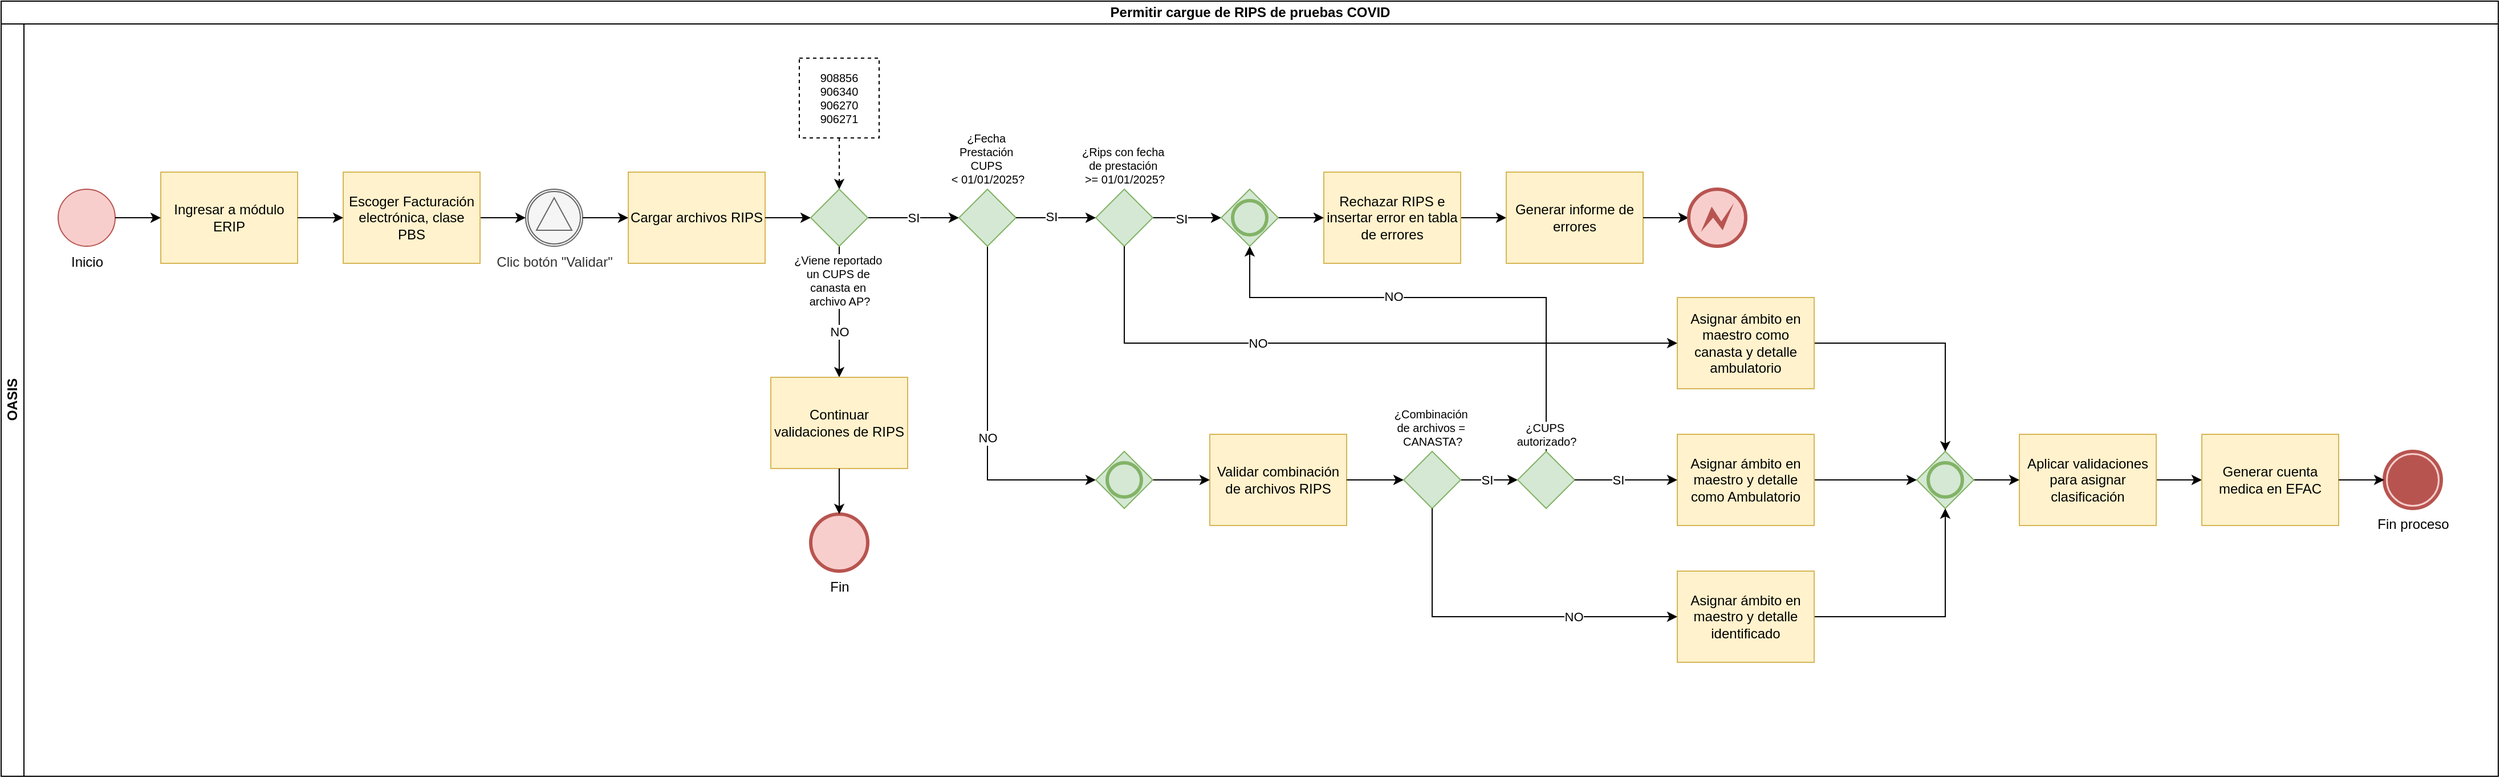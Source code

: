 <mxfile version="26.0.16">
  <diagram name="Página-1" id="Hdc81AM2Uc06f9mj2QX-">
    <mxGraphModel dx="1434" dy="746" grid="1" gridSize="10" guides="1" tooltips="1" connect="1" arrows="1" fold="1" page="1" pageScale="1" pageWidth="2910" pageHeight="1030" math="0" shadow="0">
      <root>
        <mxCell id="0" />
        <mxCell id="1" parent="0" />
        <mxCell id="HDhrtGJA4EhIXhscm4DT-1" value="&lt;font style=&quot;vertical-align: inherit;&quot;&gt;&lt;font style=&quot;vertical-align: inherit;&quot;&gt;Permitir cargue de RIPS de pruebas COVID&lt;/font&gt;&lt;/font&gt;" style="swimlane;childLayout=stackLayout;resizeParent=1;resizeParentMax=0;horizontal=1;startSize=20;horizontalStack=0;html=1;" parent="1" vertex="1">
          <mxGeometry x="70" y="90" width="2190" height="680" as="geometry" />
        </mxCell>
        <mxCell id="HDhrtGJA4EhIXhscm4DT-2" value="&lt;font style=&quot;vertical-align: inherit;&quot;&gt;&lt;font style=&quot;vertical-align: inherit;&quot;&gt;OASIS&lt;/font&gt;&lt;/font&gt;" style="swimlane;startSize=20;horizontal=0;html=1;" parent="HDhrtGJA4EhIXhscm4DT-1" vertex="1">
          <mxGeometry y="20" width="2190" height="660" as="geometry" />
        </mxCell>
        <mxCell id="HDhrtGJA4EhIXhscm4DT-44" style="edgeStyle=orthogonalEdgeStyle;rounded=0;orthogonalLoop=1;jettySize=auto;html=1;" parent="HDhrtGJA4EhIXhscm4DT-2" source="HDhrtGJA4EhIXhscm4DT-25" target="HDhrtGJA4EhIXhscm4DT-41" edge="1">
          <mxGeometry relative="1" as="geometry">
            <mxPoint x="910" y="330" as="targetPoint" />
            <Array as="points">
              <mxPoint x="735" y="330" />
            </Array>
          </mxGeometry>
        </mxCell>
        <mxCell id="HDhrtGJA4EhIXhscm4DT-45" value="NO" style="edgeLabel;html=1;align=center;verticalAlign=middle;resizable=0;points=[];" parent="HDhrtGJA4EhIXhscm4DT-44" vertex="1" connectable="0">
          <mxGeometry x="0.4" relative="1" as="geometry">
            <mxPoint y="-6" as="offset" />
          </mxGeometry>
        </mxCell>
        <mxCell id="HDhrtGJA4EhIXhscm4DT-37" style="edgeStyle=orthogonalEdgeStyle;rounded=0;orthogonalLoop=1;jettySize=auto;html=1;dashed=1;" parent="HDhrtGJA4EhIXhscm4DT-2" source="HDhrtGJA4EhIXhscm4DT-36" target="HDhrtGJA4EhIXhscm4DT-25" edge="1">
          <mxGeometry relative="1" as="geometry" />
        </mxCell>
        <mxCell id="HDhrtGJA4EhIXhscm4DT-5" value="Inicio" style="points=[[0.145,0.145,0],[0.5,0,0],[0.855,0.145,0],[1,0.5,0],[0.855,0.855,0],[0.5,1,0],[0.145,0.855,0],[0,0.5,0]];shape=mxgraph.bpmn.event;html=1;verticalLabelPosition=bottom;labelBackgroundColor=#ffffff;verticalAlign=top;align=center;perimeter=ellipsePerimeter;outlineConnect=0;aspect=fixed;outline=standard;symbol=general;fillColor=#f8cecc;strokeColor=#b85450;" parent="HDhrtGJA4EhIXhscm4DT-2" vertex="1">
          <mxGeometry x="50" y="145" width="50" height="50" as="geometry" />
        </mxCell>
        <mxCell id="HDhrtGJA4EhIXhscm4DT-7" value="Ingresar a módulo ERIP" style="points=[[0.25,0,0],[0.5,0,0],[0.75,0,0],[1,0.25,0],[1,0.5,0],[1,0.75,0],[0.75,1,0],[0.5,1,0],[0.25,1,0],[0,0.75,0],[0,0.5,0],[0,0.25,0]];shape=mxgraph.bpmn.task2;whiteSpace=wrap;rectStyle=rounded;size=10;html=1;container=1;expand=0;collapsible=0;taskMarker=user;fillColor=#fff2cc;strokeColor=#d6b656;" parent="HDhrtGJA4EhIXhscm4DT-2" vertex="1">
          <mxGeometry x="140" y="130" width="120" height="80" as="geometry" />
        </mxCell>
        <mxCell id="HDhrtGJA4EhIXhscm4DT-6" style="edgeStyle=orthogonalEdgeStyle;rounded=0;orthogonalLoop=1;jettySize=auto;html=1;" parent="HDhrtGJA4EhIXhscm4DT-2" source="HDhrtGJA4EhIXhscm4DT-5" target="HDhrtGJA4EhIXhscm4DT-7" edge="1">
          <mxGeometry relative="1" as="geometry">
            <mxPoint x="140" y="170" as="targetPoint" />
          </mxGeometry>
        </mxCell>
        <mxCell id="HDhrtGJA4EhIXhscm4DT-11" style="edgeStyle=orthogonalEdgeStyle;rounded=0;orthogonalLoop=1;jettySize=auto;html=1;" parent="HDhrtGJA4EhIXhscm4DT-2" source="HDhrtGJA4EhIXhscm4DT-9" target="HDhrtGJA4EhIXhscm4DT-10" edge="1">
          <mxGeometry relative="1" as="geometry" />
        </mxCell>
        <mxCell id="HDhrtGJA4EhIXhscm4DT-9" value="Escoger Facturación electrónica, clase PBS" style="points=[[0.25,0,0],[0.5,0,0],[0.75,0,0],[1,0.25,0],[1,0.5,0],[1,0.75,0],[0.75,1,0],[0.5,1,0],[0.25,1,0],[0,0.75,0],[0,0.5,0],[0,0.25,0]];shape=mxgraph.bpmn.task2;whiteSpace=wrap;rectStyle=rounded;size=10;html=1;container=1;expand=0;collapsible=0;taskMarker=user;fillColor=#fff2cc;strokeColor=#d6b656;" parent="HDhrtGJA4EhIXhscm4DT-2" vertex="1">
          <mxGeometry x="300" y="130" width="120" height="80" as="geometry" />
        </mxCell>
        <mxCell id="HDhrtGJA4EhIXhscm4DT-8" style="edgeStyle=orthogonalEdgeStyle;rounded=0;orthogonalLoop=1;jettySize=auto;html=1;" parent="HDhrtGJA4EhIXhscm4DT-2" source="HDhrtGJA4EhIXhscm4DT-7" target="HDhrtGJA4EhIXhscm4DT-9" edge="1">
          <mxGeometry relative="1" as="geometry">
            <mxPoint x="300" y="170" as="targetPoint" />
          </mxGeometry>
        </mxCell>
        <mxCell id="HDhrtGJA4EhIXhscm4DT-10" value="Clic botón &quot;Validar&quot;" style="points=[[0.145,0.145,0],[0.5,0,0],[0.855,0.145,0],[1,0.5,0],[0.855,0.855,0],[0.5,1,0],[0.145,0.855,0],[0,0.5,0]];shape=mxgraph.bpmn.event;html=1;verticalLabelPosition=bottom;labelBackgroundColor=#ffffff;verticalAlign=top;align=center;perimeter=ellipsePerimeter;outlineConnect=0;aspect=fixed;outline=catching;symbol=signal;fillColor=#f5f5f5;fontColor=#333333;strokeColor=#666666;" parent="HDhrtGJA4EhIXhscm4DT-2" vertex="1">
          <mxGeometry x="460" y="145" width="50" height="50" as="geometry" />
        </mxCell>
        <mxCell id="HDhrtGJA4EhIXhscm4DT-13" value="Cargar archivos RIPS" style="points=[[0.25,0,0],[0.5,0,0],[0.75,0,0],[1,0.25,0],[1,0.5,0],[1,0.75,0],[0.75,1,0],[0.5,1,0],[0.25,1,0],[0,0.75,0],[0,0.5,0],[0,0.25,0]];shape=mxgraph.bpmn.task2;whiteSpace=wrap;rectStyle=rounded;size=10;html=1;container=1;expand=0;collapsible=0;taskMarker=user;fillColor=#fff2cc;strokeColor=#d6b656;" parent="HDhrtGJA4EhIXhscm4DT-2" vertex="1">
          <mxGeometry x="550" y="130" width="120" height="80" as="geometry" />
        </mxCell>
        <mxCell id="HDhrtGJA4EhIXhscm4DT-12" style="edgeStyle=orthogonalEdgeStyle;rounded=0;orthogonalLoop=1;jettySize=auto;html=1;" parent="HDhrtGJA4EhIXhscm4DT-2" source="HDhrtGJA4EhIXhscm4DT-10" target="HDhrtGJA4EhIXhscm4DT-13" edge="1">
          <mxGeometry relative="1" as="geometry">
            <mxPoint x="580" y="170" as="targetPoint" />
          </mxGeometry>
        </mxCell>
        <mxCell id="HDhrtGJA4EhIXhscm4DT-14" style="edgeStyle=orthogonalEdgeStyle;rounded=0;orthogonalLoop=1;jettySize=auto;html=1;" parent="HDhrtGJA4EhIXhscm4DT-2" source="HDhrtGJA4EhIXhscm4DT-13" target="HDhrtGJA4EhIXhscm4DT-25" edge="1">
          <mxGeometry relative="1" as="geometry">
            <mxPoint x="710" y="170" as="targetPoint" />
          </mxGeometry>
        </mxCell>
        <mxCell id="HDhrtGJA4EhIXhscm4DT-71" style="edgeStyle=orthogonalEdgeStyle;rounded=0;orthogonalLoop=1;jettySize=auto;html=1;" parent="HDhrtGJA4EhIXhscm4DT-2" source="HDhrtGJA4EhIXhscm4DT-17" target="HDhrtGJA4EhIXhscm4DT-20" edge="1">
          <mxGeometry relative="1" as="geometry" />
        </mxCell>
        <mxCell id="HDhrtGJA4EhIXhscm4DT-17" value="Rechazar RIPS e insertar error en tabla de errores" style="points=[[0.25,0,0],[0.5,0,0],[0.75,0,0],[1,0.25,0],[1,0.5,0],[1,0.75,0],[0.75,1,0],[0.5,1,0],[0.25,1,0],[0,0.75,0],[0,0.5,0],[0,0.25,0]];shape=mxgraph.bpmn.task2;whiteSpace=wrap;rectStyle=rounded;size=10;html=1;container=1;expand=0;collapsible=0;taskMarker=script;fillColor=#fff2cc;strokeColor=#d6b656;" parent="HDhrtGJA4EhIXhscm4DT-2" vertex="1">
          <mxGeometry x="1160" y="130" width="120" height="80" as="geometry" />
        </mxCell>
        <mxCell id="HDhrtGJA4EhIXhscm4DT-20" value="Generar informe de errores" style="points=[[0.25,0,0],[0.5,0,0],[0.75,0,0],[1,0.25,0],[1,0.5,0],[1,0.75,0],[0.75,1,0],[0.5,1,0],[0.25,1,0],[0,0.75,0],[0,0.5,0],[0,0.25,0]];shape=mxgraph.bpmn.task2;whiteSpace=wrap;rectStyle=rounded;size=10;html=1;container=1;expand=0;collapsible=0;taskMarker=script;fillColor=#fff2cc;strokeColor=#d6b656;" parent="HDhrtGJA4EhIXhscm4DT-2" vertex="1">
          <mxGeometry x="1320" y="130" width="120" height="80" as="geometry" />
        </mxCell>
        <mxCell id="HDhrtGJA4EhIXhscm4DT-26" style="edgeStyle=orthogonalEdgeStyle;rounded=0;orthogonalLoop=1;jettySize=auto;html=1;" parent="HDhrtGJA4EhIXhscm4DT-2" source="HDhrtGJA4EhIXhscm4DT-25" target="HDhrtGJA4EhIXhscm4DT-27" edge="1">
          <mxGeometry relative="1" as="geometry" />
        </mxCell>
        <mxCell id="HDhrtGJA4EhIXhscm4DT-28" value="SI" style="edgeLabel;html=1;align=center;verticalAlign=middle;resizable=0;points=[];" parent="HDhrtGJA4EhIXhscm4DT-26" vertex="1" connectable="0">
          <mxGeometry relative="1" as="geometry">
            <mxPoint as="offset" />
          </mxGeometry>
        </mxCell>
        <mxCell id="HDhrtGJA4EhIXhscm4DT-25" value="¿Viene reportado&amp;nbsp;&lt;div&gt;un CUPS de&amp;nbsp;&lt;/div&gt;&lt;div&gt;canasta en&amp;nbsp;&lt;/div&gt;&lt;div&gt;archivo AP?&lt;/div&gt;" style="points=[[0.25,0.25,0],[0.5,0,0],[0.75,0.25,0],[1,0.5,0],[0.75,0.75,0],[0.5,1,0],[0.25,0.75,0],[0,0.5,0]];shape=mxgraph.bpmn.gateway2;html=1;verticalLabelPosition=bottom;labelBackgroundColor=#ffffff;verticalAlign=top;align=center;perimeter=rhombusPerimeter;outlineConnect=0;outline=none;symbol=none;fillColor=#d5e8d4;strokeColor=#82b366;fontSize=10;labelPosition=center;" parent="HDhrtGJA4EhIXhscm4DT-2" vertex="1">
          <mxGeometry x="710" y="145" width="50" height="50" as="geometry" />
        </mxCell>
        <mxCell id="HDhrtGJA4EhIXhscm4DT-52" style="edgeStyle=orthogonalEdgeStyle;rounded=0;orthogonalLoop=1;jettySize=auto;html=1;entryX=0;entryY=0.5;entryDx=0;entryDy=0;entryPerimeter=0;" parent="HDhrtGJA4EhIXhscm4DT-2" source="HDhrtGJA4EhIXhscm4DT-27" target="3i6kgNWMvXPRFTRG9guR-5" edge="1">
          <mxGeometry relative="1" as="geometry">
            <mxPoint x="865" y="325" as="targetPoint" />
            <Array as="points">
              <mxPoint x="865" y="400" />
            </Array>
          </mxGeometry>
        </mxCell>
        <mxCell id="HDhrtGJA4EhIXhscm4DT-55" value="NO" style="edgeLabel;html=1;align=center;verticalAlign=middle;resizable=0;points=[];" parent="HDhrtGJA4EhIXhscm4DT-52" vertex="1" connectable="0">
          <mxGeometry x="0.092" relative="1" as="geometry">
            <mxPoint y="4" as="offset" />
          </mxGeometry>
        </mxCell>
        <mxCell id="HDhrtGJA4EhIXhscm4DT-27" value="¿Fecha&amp;nbsp;&lt;div&gt;Prestación&amp;nbsp;&lt;div&gt;CUPS&amp;nbsp;&lt;/div&gt;&lt;div&gt;&amp;lt; 01/01/2025?&lt;/div&gt;&lt;/div&gt;" style="points=[[0.25,0.25,0],[0.5,0,0],[0.75,0.25,0],[1,0.5,0],[0.75,0.75,0],[0.5,1,0],[0.25,0.75,0],[0,0.5,0]];shape=mxgraph.bpmn.gateway2;html=1;verticalLabelPosition=top;labelBackgroundColor=#ffffff;verticalAlign=bottom;align=center;perimeter=rhombusPerimeter;outlineConnect=0;outline=none;symbol=none;fillColor=#d5e8d4;strokeColor=#82b366;fontSize=10;labelPosition=center;" parent="HDhrtGJA4EhIXhscm4DT-2" vertex="1">
          <mxGeometry x="840" y="145" width="50" height="50" as="geometry" />
        </mxCell>
        <mxCell id="HDhrtGJA4EhIXhscm4DT-38" style="edgeStyle=orthogonalEdgeStyle;rounded=0;orthogonalLoop=1;jettySize=auto;html=1;entryX=0;entryY=0.5;entryDx=0;entryDy=0;entryPerimeter=0;" parent="HDhrtGJA4EhIXhscm4DT-2" source="HDhrtGJA4EhIXhscm4DT-30" target="HDhrtGJA4EhIXhscm4DT-69" edge="1">
          <mxGeometry relative="1" as="geometry">
            <mxPoint x="1020" y="170" as="targetPoint" />
          </mxGeometry>
        </mxCell>
        <mxCell id="HDhrtGJA4EhIXhscm4DT-39" value="SI" style="edgeLabel;html=1;align=center;verticalAlign=middle;resizable=0;points=[];" parent="HDhrtGJA4EhIXhscm4DT-38" vertex="1" connectable="0">
          <mxGeometry x="-0.16" y="-1" relative="1" as="geometry">
            <mxPoint as="offset" />
          </mxGeometry>
        </mxCell>
        <mxCell id="HDhrtGJA4EhIXhscm4DT-30" value="¿Rips con fecha&amp;nbsp;&lt;div&gt;de prestación&amp;nbsp;&lt;/div&gt;&lt;div&gt;&amp;gt;= 01/01/2025?&lt;/div&gt;" style="points=[[0.25,0.25,0],[0.5,0,0],[0.75,0.25,0],[1,0.5,0],[0.75,0.75,0],[0.5,1,0],[0.25,0.75,0],[0,0.5,0]];shape=mxgraph.bpmn.gateway2;html=1;verticalLabelPosition=top;labelBackgroundColor=#ffffff;verticalAlign=bottom;align=center;perimeter=rhombusPerimeter;outlineConnect=0;outline=none;symbol=none;fillColor=#d5e8d4;strokeColor=#82b366;fontSize=10;labelPosition=center;" parent="HDhrtGJA4EhIXhscm4DT-2" vertex="1">
          <mxGeometry x="960" y="145" width="50" height="50" as="geometry" />
        </mxCell>
        <mxCell id="HDhrtGJA4EhIXhscm4DT-29" style="edgeStyle=orthogonalEdgeStyle;rounded=0;orthogonalLoop=1;jettySize=auto;html=1;" parent="HDhrtGJA4EhIXhscm4DT-2" source="HDhrtGJA4EhIXhscm4DT-27" target="HDhrtGJA4EhIXhscm4DT-30" edge="1">
          <mxGeometry relative="1" as="geometry">
            <mxPoint x="920" y="170" as="targetPoint" />
          </mxGeometry>
        </mxCell>
        <mxCell id="HDhrtGJA4EhIXhscm4DT-35" value="SI" style="edgeLabel;html=1;align=center;verticalAlign=middle;resizable=0;points=[];" parent="HDhrtGJA4EhIXhscm4DT-29" vertex="1" connectable="0">
          <mxGeometry x="-0.12" y="1" relative="1" as="geometry">
            <mxPoint as="offset" />
          </mxGeometry>
        </mxCell>
        <mxCell id="HDhrtGJA4EhIXhscm4DT-36" value="908856&lt;div&gt;906340&lt;/div&gt;&lt;div&gt;906270&lt;/div&gt;&lt;div&gt;906271&lt;/div&gt;" style="text;html=1;align=center;verticalAlign=middle;whiteSpace=wrap;rounded=0;strokeColor=default;dashed=1;fontSize=10;" parent="HDhrtGJA4EhIXhscm4DT-2" vertex="1">
          <mxGeometry x="700" y="30" width="70" height="70" as="geometry" />
        </mxCell>
        <mxCell id="HDhrtGJA4EhIXhscm4DT-41" value="Continuar validaciones de RIPS" style="points=[[0.25,0,0],[0.5,0,0],[0.75,0,0],[1,0.25,0],[1,0.5,0],[1,0.75,0],[0.75,1,0],[0.5,1,0],[0.25,1,0],[0,0.75,0],[0,0.5,0],[0,0.25,0]];shape=mxgraph.bpmn.task2;whiteSpace=wrap;rectStyle=rounded;size=10;html=1;container=1;expand=0;collapsible=0;taskMarker=script;fillColor=#fff2cc;strokeColor=#d6b656;" parent="HDhrtGJA4EhIXhscm4DT-2" vertex="1">
          <mxGeometry x="675" y="310" width="120" height="80" as="geometry" />
        </mxCell>
        <mxCell id="HDhrtGJA4EhIXhscm4DT-50" value="Validar combinación de archivos RIPS" style="points=[[0.25,0,0],[0.5,0,0],[0.75,0,0],[1,0.25,0],[1,0.5,0],[1,0.75,0],[0.75,1,0],[0.5,1,0],[0.25,1,0],[0,0.75,0],[0,0.5,0],[0,0.25,0]];shape=mxgraph.bpmn.task2;whiteSpace=wrap;rectStyle=rounded;size=10;html=1;container=1;expand=0;collapsible=0;taskMarker=script;fillColor=#fff2cc;strokeColor=#d6b656;" parent="HDhrtGJA4EhIXhscm4DT-2" vertex="1">
          <mxGeometry x="1060" y="360" width="120" height="80" as="geometry" />
        </mxCell>
        <mxCell id="HDhrtGJA4EhIXhscm4DT-61" style="edgeStyle=orthogonalEdgeStyle;rounded=0;orthogonalLoop=1;jettySize=auto;html=1;" parent="HDhrtGJA4EhIXhscm4DT-2" source="HDhrtGJA4EhIXhscm4DT-57" target="HDhrtGJA4EhIXhscm4DT-60" edge="1">
          <mxGeometry relative="1" as="geometry" />
        </mxCell>
        <mxCell id="HDhrtGJA4EhIXhscm4DT-57" value="Aplicar validaciones para asignar clasificación" style="points=[[0.25,0,0],[0.5,0,0],[0.75,0,0],[1,0.25,0],[1,0.5,0],[1,0.75,0],[0.75,1,0],[0.5,1,0],[0.25,1,0],[0,0.75,0],[0,0.5,0],[0,0.25,0]];shape=mxgraph.bpmn.task2;whiteSpace=wrap;rectStyle=rounded;size=10;html=1;container=1;expand=0;collapsible=0;taskMarker=script;fillColor=#fff2cc;strokeColor=#d6b656;" parent="HDhrtGJA4EhIXhscm4DT-2" vertex="1">
          <mxGeometry x="1770" y="360" width="120" height="80" as="geometry" />
        </mxCell>
        <mxCell id="HDhrtGJA4EhIXhscm4DT-56" style="edgeStyle=orthogonalEdgeStyle;rounded=0;orthogonalLoop=1;jettySize=auto;html=1;" parent="HDhrtGJA4EhIXhscm4DT-2" source="HDhrtGJA4EhIXhscm4DT-50" target="HDhrtGJA4EhIXhscm4DT-62" edge="1">
          <mxGeometry relative="1" as="geometry">
            <mxPoint x="1100" y="350" as="targetPoint" />
          </mxGeometry>
        </mxCell>
        <mxCell id="HDhrtGJA4EhIXhscm4DT-60" value="Generar cuenta medica en EFAC" style="points=[[0.25,0,0],[0.5,0,0],[0.75,0,0],[1,0.25,0],[1,0.5,0],[1,0.75,0],[0.75,1,0],[0.5,1,0],[0.25,1,0],[0,0.75,0],[0,0.5,0],[0,0.25,0]];shape=mxgraph.bpmn.task2;whiteSpace=wrap;rectStyle=rounded;size=10;html=1;container=1;expand=0;collapsible=0;taskMarker=script;fillColor=#fff2cc;strokeColor=#d6b656;" parent="HDhrtGJA4EhIXhscm4DT-2" vertex="1">
          <mxGeometry x="1930" y="360" width="120" height="80" as="geometry" />
        </mxCell>
        <mxCell id="HDhrtGJA4EhIXhscm4DT-63" style="edgeStyle=orthogonalEdgeStyle;rounded=0;orthogonalLoop=1;jettySize=auto;html=1;" parent="HDhrtGJA4EhIXhscm4DT-2" source="HDhrtGJA4EhIXhscm4DT-62" target="HDhrtGJA4EhIXhscm4DT-65" edge="1">
          <mxGeometry relative="1" as="geometry">
            <mxPoint x="1115" y="450" as="targetPoint" />
          </mxGeometry>
        </mxCell>
        <mxCell id="HDhrtGJA4EhIXhscm4DT-64" value="SI" style="edgeLabel;html=1;align=center;verticalAlign=middle;resizable=0;points=[];" parent="HDhrtGJA4EhIXhscm4DT-63" vertex="1" connectable="0">
          <mxGeometry x="-0.073" relative="1" as="geometry">
            <mxPoint as="offset" />
          </mxGeometry>
        </mxCell>
        <mxCell id="HDhrtGJA4EhIXhscm4DT-62" value="¿Combinación&amp;nbsp;&lt;div&gt;de&amp;nbsp;&lt;span style=&quot;background-color: light-dark(rgb(255, 255, 255), rgb(18, 18, 18)); color: light-dark(rgb(0, 0, 0), rgb(255, 255, 255));&quot;&gt;archivos =&amp;nbsp;&lt;/span&gt;&lt;div&gt;CANASTA?&lt;/div&gt;&lt;/div&gt;" style="points=[[0.25,0.25,0],[0.5,0,0],[0.75,0.25,0],[1,0.5,0],[0.75,0.75,0],[0.5,1,0],[0.25,0.75,0],[0,0.5,0]];shape=mxgraph.bpmn.gateway2;html=1;verticalLabelPosition=top;labelBackgroundColor=#ffffff;verticalAlign=bottom;align=center;perimeter=rhombusPerimeter;outlineConnect=0;outline=none;symbol=none;fillColor=#d5e8d4;strokeColor=#82b366;fontSize=10;labelPosition=center;" parent="HDhrtGJA4EhIXhscm4DT-2" vertex="1">
          <mxGeometry x="1230" y="375" width="50" height="50" as="geometry" />
        </mxCell>
        <mxCell id="HDhrtGJA4EhIXhscm4DT-68" style="edgeStyle=orthogonalEdgeStyle;rounded=0;orthogonalLoop=1;jettySize=auto;html=1;" parent="HDhrtGJA4EhIXhscm4DT-2" source="HDhrtGJA4EhIXhscm4DT-65" target="HDhrtGJA4EhIXhscm4DT-69" edge="1">
          <mxGeometry relative="1" as="geometry">
            <mxPoint x="1225" y="430" as="targetPoint" />
            <Array as="points">
              <mxPoint x="1355" y="240" />
              <mxPoint x="1095" y="240" />
            </Array>
          </mxGeometry>
        </mxCell>
        <mxCell id="zmFZ9z0Is56uA_JvmbYl-2" value="NO" style="edgeLabel;html=1;align=center;verticalAlign=middle;resizable=0;points=[];" parent="HDhrtGJA4EhIXhscm4DT-68" vertex="1" connectable="0">
          <mxGeometry x="0.223" y="-1" relative="1" as="geometry">
            <mxPoint as="offset" />
          </mxGeometry>
        </mxCell>
        <mxCell id="HDhrtGJA4EhIXhscm4DT-65" value="¿CUPS&amp;nbsp;&lt;div&gt;autorizado?&lt;/div&gt;" style="points=[[0.25,0.25,0],[0.5,0,0],[0.75,0.25,0],[1,0.5,0],[0.75,0.75,0],[0.5,1,0],[0.25,0.75,0],[0,0.5,0]];shape=mxgraph.bpmn.gateway2;html=1;verticalLabelPosition=top;labelBackgroundColor=#ffffff;verticalAlign=bottom;align=center;perimeter=rhombusPerimeter;outlineConnect=0;outline=none;symbol=none;fillColor=#d5e8d4;strokeColor=#82b366;fontSize=10;labelPosition=center;" parent="HDhrtGJA4EhIXhscm4DT-2" vertex="1">
          <mxGeometry x="1330" y="375" width="50" height="50" as="geometry" />
        </mxCell>
        <mxCell id="HDhrtGJA4EhIXhscm4DT-70" style="edgeStyle=orthogonalEdgeStyle;rounded=0;orthogonalLoop=1;jettySize=auto;html=1;" parent="HDhrtGJA4EhIXhscm4DT-2" source="HDhrtGJA4EhIXhscm4DT-69" target="HDhrtGJA4EhIXhscm4DT-17" edge="1">
          <mxGeometry relative="1" as="geometry" />
        </mxCell>
        <mxCell id="HDhrtGJA4EhIXhscm4DT-69" value="" style="points=[[0.25,0.25,0],[0.5,0,0],[0.75,0.25,0],[1,0.5,0],[0.75,0.75,0],[0.5,1,0],[0.25,0.75,0],[0,0.5,0]];shape=mxgraph.bpmn.gateway2;html=1;verticalLabelPosition=bottom;labelBackgroundColor=#ffffff;verticalAlign=top;align=center;perimeter=rhombusPerimeter;outlineConnect=0;outline=end;symbol=general;fillColor=#d5e8d4;strokeColor=#82b366;" parent="HDhrtGJA4EhIXhscm4DT-2" vertex="1">
          <mxGeometry x="1070" y="145" width="50" height="50" as="geometry" />
        </mxCell>
        <mxCell id="HDhrtGJA4EhIXhscm4DT-72" style="edgeStyle=orthogonalEdgeStyle;rounded=0;orthogonalLoop=1;jettySize=auto;html=1;entryX=0;entryY=0.5;entryDx=0;entryDy=0;entryPerimeter=0;" parent="HDhrtGJA4EhIXhscm4DT-2" source="HDhrtGJA4EhIXhscm4DT-20" target="HDhrtGJA4EhIXhscm4DT-74" edge="1">
          <mxGeometry relative="1" as="geometry">
            <mxPoint x="1480" y="170" as="targetPoint" />
          </mxGeometry>
        </mxCell>
        <mxCell id="HDhrtGJA4EhIXhscm4DT-74" value="" style="points=[[0.145,0.145,0],[0.5,0,0],[0.855,0.145,0],[1,0.5,0],[0.855,0.855,0],[0.5,1,0],[0.145,0.855,0],[0,0.5,0]];shape=mxgraph.bpmn.event;html=1;verticalLabelPosition=bottom;labelBackgroundColor=#ffffff;verticalAlign=top;align=center;perimeter=ellipsePerimeter;outlineConnect=0;aspect=fixed;outline=end;symbol=error;fillColor=#f8cecc;strokeColor=#b85450;" parent="HDhrtGJA4EhIXhscm4DT-2" vertex="1">
          <mxGeometry x="1480" y="145" width="50" height="50" as="geometry" />
        </mxCell>
        <mxCell id="zmFZ9z0Is56uA_JvmbYl-6" style="edgeStyle=orthogonalEdgeStyle;rounded=0;orthogonalLoop=1;jettySize=auto;html=1;" parent="HDhrtGJA4EhIXhscm4DT-2" source="zmFZ9z0Is56uA_JvmbYl-5" target="HDhrtGJA4EhIXhscm4DT-57" edge="1">
          <mxGeometry relative="1" as="geometry">
            <mxPoint x="1970" y="350" as="sourcePoint" />
          </mxGeometry>
        </mxCell>
        <mxCell id="zmFZ9z0Is56uA_JvmbYl-5" value="" style="points=[[0.25,0.25,0],[0.5,0,0],[0.75,0.25,0],[1,0.5,0],[0.75,0.75,0],[0.5,1,0],[0.25,0.75,0],[0,0.5,0]];shape=mxgraph.bpmn.gateway2;html=1;verticalLabelPosition=bottom;labelBackgroundColor=#ffffff;verticalAlign=top;align=center;perimeter=rhombusPerimeter;outlineConnect=0;outline=end;symbol=general;fillColor=#d5e8d4;strokeColor=#82b366;" parent="HDhrtGJA4EhIXhscm4DT-2" vertex="1">
          <mxGeometry x="1680" y="375" width="50" height="50" as="geometry" />
        </mxCell>
        <mxCell id="zmFZ9z0Is56uA_JvmbYl-7" style="edgeStyle=orthogonalEdgeStyle;rounded=0;orthogonalLoop=1;jettySize=auto;html=1;" parent="HDhrtGJA4EhIXhscm4DT-2" source="zmFZ9z0Is56uA_JvmbYl-3" target="zmFZ9z0Is56uA_JvmbYl-5" edge="1">
          <mxGeometry relative="1" as="geometry" />
        </mxCell>
        <mxCell id="zmFZ9z0Is56uA_JvmbYl-3" value="&lt;font style=&quot;vertical-align: inherit;&quot;&gt;&lt;font style=&quot;vertical-align: inherit;&quot;&gt;Asignar ámbito en maestro y detalle identificado&lt;/font&gt;&lt;/font&gt;" style="points=[[0.25,0,0],[0.5,0,0],[0.75,0,0],[1,0.25,0],[1,0.5,0],[1,0.75,0],[0.75,1,0],[0.5,1,0],[0.25,1,0],[0,0.75,0],[0,0.5,0],[0,0.25,0]];shape=mxgraph.bpmn.task2;whiteSpace=wrap;rectStyle=rounded;size=10;html=1;container=1;expand=0;collapsible=0;taskMarker=script;fillColor=#fff2cc;strokeColor=#d6b656;" parent="HDhrtGJA4EhIXhscm4DT-2" vertex="1">
          <mxGeometry x="1470" y="480" width="120" height="80" as="geometry" />
        </mxCell>
        <mxCell id="zmFZ9z0Is56uA_JvmbYl-1" style="edgeStyle=orthogonalEdgeStyle;rounded=0;orthogonalLoop=1;jettySize=auto;html=1;" parent="HDhrtGJA4EhIXhscm4DT-2" source="HDhrtGJA4EhIXhscm4DT-62" target="zmFZ9z0Is56uA_JvmbYl-3" edge="1">
          <mxGeometry relative="1" as="geometry">
            <mxPoint x="1115" y="480" as="targetPoint" />
            <Array as="points">
              <mxPoint x="1255" y="520" />
            </Array>
          </mxGeometry>
        </mxCell>
        <mxCell id="zmFZ9z0Is56uA_JvmbYl-4" value="NO" style="edgeLabel;html=1;align=center;verticalAlign=middle;resizable=0;points=[];" parent="zmFZ9z0Is56uA_JvmbYl-1" vertex="1" connectable="0">
          <mxGeometry x="-0.139" relative="1" as="geometry">
            <mxPoint x="85" as="offset" />
          </mxGeometry>
        </mxCell>
        <mxCell id="zmFZ9z0Is56uA_JvmbYl-10" value="Fin proceso" style="points=[[0.145,0.145,0],[0.5,0,0],[0.855,0.145,0],[1,0.5,0],[0.855,0.855,0],[0.5,1,0],[0.145,0.855,0],[0,0.5,0]];shape=mxgraph.bpmn.event;html=1;verticalLabelPosition=bottom;labelBackgroundColor=#ffffff;verticalAlign=top;align=center;perimeter=ellipsePerimeter;outlineConnect=0;aspect=fixed;outline=end;symbol=terminate;fillColor=#f8cecc;strokeColor=#b85450;" parent="HDhrtGJA4EhIXhscm4DT-2" vertex="1">
          <mxGeometry x="2090" y="375" width="50" height="50" as="geometry" />
        </mxCell>
        <mxCell id="zmFZ9z0Is56uA_JvmbYl-8" style="edgeStyle=orthogonalEdgeStyle;rounded=0;orthogonalLoop=1;jettySize=auto;html=1;" parent="HDhrtGJA4EhIXhscm4DT-2" source="HDhrtGJA4EhIXhscm4DT-60" target="zmFZ9z0Is56uA_JvmbYl-10" edge="1">
          <mxGeometry relative="1" as="geometry">
            <mxPoint x="2405" y="350" as="targetPoint" />
          </mxGeometry>
        </mxCell>
        <mxCell id="3i6kgNWMvXPRFTRG9guR-2" value="&lt;font style=&quot;vertical-align: inherit;&quot;&gt;&lt;font style=&quot;vertical-align: inherit;&quot;&gt;Fin&lt;/font&gt;&lt;/font&gt;" style="points=[[0.145,0.145,0],[0.5,0,0],[0.855,0.145,0],[1,0.5,0],[0.855,0.855,0],[0.5,1,0],[0.145,0.855,0],[0,0.5,0]];shape=mxgraph.bpmn.event;html=1;verticalLabelPosition=bottom;labelBackgroundColor=#ffffff;verticalAlign=top;align=center;perimeter=ellipsePerimeter;outlineConnect=0;aspect=fixed;outline=end;symbol=terminate2;fillColor=#f8cecc;strokeColor=#b85450;" parent="HDhrtGJA4EhIXhscm4DT-2" vertex="1">
          <mxGeometry x="710" y="430" width="50" height="50" as="geometry" />
        </mxCell>
        <mxCell id="3i6kgNWMvXPRFTRG9guR-1" style="edgeStyle=orthogonalEdgeStyle;rounded=0;orthogonalLoop=1;jettySize=auto;html=1;" parent="HDhrtGJA4EhIXhscm4DT-2" source="HDhrtGJA4EhIXhscm4DT-41" target="3i6kgNWMvXPRFTRG9guR-2" edge="1">
          <mxGeometry relative="1" as="geometry">
            <mxPoint x="735" y="440" as="targetPoint" />
          </mxGeometry>
        </mxCell>
        <mxCell id="3i6kgNWMvXPRFTRG9guR-8" style="edgeStyle=orthogonalEdgeStyle;rounded=0;orthogonalLoop=1;jettySize=auto;html=1;" parent="HDhrtGJA4EhIXhscm4DT-2" source="3i6kgNWMvXPRFTRG9guR-3" target="zmFZ9z0Is56uA_JvmbYl-5" edge="1">
          <mxGeometry relative="1" as="geometry" />
        </mxCell>
        <mxCell id="3i6kgNWMvXPRFTRG9guR-3" value="&lt;font style=&quot;vertical-align: inherit;&quot;&gt;&lt;font style=&quot;vertical-align: inherit;&quot;&gt;Asignar ámbito en maestro como canasta y detalle ambulatorio&lt;/font&gt;&lt;/font&gt;" style="points=[[0.25,0,0],[0.5,0,0],[0.75,0,0],[1,0.25,0],[1,0.5,0],[1,0.75,0],[0.75,1,0],[0.5,1,0],[0.25,1,0],[0,0.75,0],[0,0.5,0],[0,0.25,0]];shape=mxgraph.bpmn.task2;whiteSpace=wrap;rectStyle=rounded;size=10;html=1;container=1;expand=0;collapsible=0;taskMarker=script;fillColor=#fff2cc;strokeColor=#d6b656;" parent="HDhrtGJA4EhIXhscm4DT-2" vertex="1">
          <mxGeometry x="1470" y="240" width="120" height="80" as="geometry" />
        </mxCell>
        <mxCell id="3i6kgNWMvXPRFTRG9guR-7" style="edgeStyle=orthogonalEdgeStyle;rounded=0;orthogonalLoop=1;jettySize=auto;html=1;" parent="HDhrtGJA4EhIXhscm4DT-2" source="3i6kgNWMvXPRFTRG9guR-5" target="HDhrtGJA4EhIXhscm4DT-50" edge="1">
          <mxGeometry relative="1" as="geometry" />
        </mxCell>
        <mxCell id="3i6kgNWMvXPRFTRG9guR-5" value="" style="points=[[0.25,0.25,0],[0.5,0,0],[0.75,0.25,0],[1,0.5,0],[0.75,0.75,0],[0.5,1,0],[0.25,0.75,0],[0,0.5,0]];shape=mxgraph.bpmn.gateway2;html=1;verticalLabelPosition=bottom;labelBackgroundColor=#ffffff;verticalAlign=top;align=center;perimeter=rhombusPerimeter;outlineConnect=0;outline=end;symbol=general;fillColor=#d5e8d4;strokeColor=#82b366;" parent="HDhrtGJA4EhIXhscm4DT-2" vertex="1">
          <mxGeometry x="960" y="375" width="50" height="50" as="geometry" />
        </mxCell>
        <mxCell id="3i6kgNWMvXPRFTRG9guR-6" style="edgeStyle=orthogonalEdgeStyle;rounded=0;orthogonalLoop=1;jettySize=auto;html=1;entryX=0;entryY=0.5;entryDx=0;entryDy=0;entryPerimeter=0;" parent="HDhrtGJA4EhIXhscm4DT-2" source="HDhrtGJA4EhIXhscm4DT-30" target="3i6kgNWMvXPRFTRG9guR-3" edge="1">
          <mxGeometry relative="1" as="geometry">
            <Array as="points">
              <mxPoint x="985" y="280" />
            </Array>
          </mxGeometry>
        </mxCell>
        <mxCell id="3i6kgNWMvXPRFTRG9guR-9" value="&lt;font style=&quot;vertical-align: inherit;&quot;&gt;&lt;font style=&quot;vertical-align: inherit;&quot;&gt;NO&lt;/font&gt;&lt;/font&gt;" style="edgeLabel;html=1;align=center;verticalAlign=middle;resizable=0;points=[];" parent="3i6kgNWMvXPRFTRG9guR-6" vertex="1" connectable="0">
          <mxGeometry x="-0.292" relative="1" as="geometry">
            <mxPoint as="offset" />
          </mxGeometry>
        </mxCell>
        <mxCell id="B9-dY8pciuZkD-mlgH2N-5" style="edgeStyle=orthogonalEdgeStyle;rounded=0;orthogonalLoop=1;jettySize=auto;html=1;" edge="1" parent="HDhrtGJA4EhIXhscm4DT-2" source="B9-dY8pciuZkD-mlgH2N-4" target="zmFZ9z0Is56uA_JvmbYl-5">
          <mxGeometry relative="1" as="geometry" />
        </mxCell>
        <mxCell id="B9-dY8pciuZkD-mlgH2N-4" value="Asignar ámbito en maestro y detalle como Ambulatorio" style="points=[[0.25,0,0],[0.5,0,0],[0.75,0,0],[1,0.25,0],[1,0.5,0],[1,0.75,0],[0.75,1,0],[0.5,1,0],[0.25,1,0],[0,0.75,0],[0,0.5,0],[0,0.25,0]];shape=mxgraph.bpmn.task2;whiteSpace=wrap;rectStyle=rounded;size=10;html=1;container=1;expand=0;collapsible=0;taskMarker=script;fillColor=#fff2cc;strokeColor=#d6b656;" vertex="1" parent="HDhrtGJA4EhIXhscm4DT-2">
          <mxGeometry x="1470" y="360" width="120" height="80" as="geometry" />
        </mxCell>
        <mxCell id="HDhrtGJA4EhIXhscm4DT-66" style="edgeStyle=orthogonalEdgeStyle;rounded=0;orthogonalLoop=1;jettySize=auto;html=1;entryX=0;entryY=0.5;entryDx=0;entryDy=0;entryPerimeter=0;" parent="HDhrtGJA4EhIXhscm4DT-2" source="HDhrtGJA4EhIXhscm4DT-65" target="B9-dY8pciuZkD-mlgH2N-4" edge="1">
          <mxGeometry relative="1" as="geometry">
            <mxPoint x="1450" y="350" as="targetPoint" />
          </mxGeometry>
        </mxCell>
        <mxCell id="HDhrtGJA4EhIXhscm4DT-67" value="SI" style="edgeLabel;html=1;align=center;verticalAlign=middle;resizable=0;points=[];" parent="HDhrtGJA4EhIXhscm4DT-66" vertex="1" connectable="0">
          <mxGeometry x="-0.16" relative="1" as="geometry">
            <mxPoint as="offset" />
          </mxGeometry>
        </mxCell>
      </root>
    </mxGraphModel>
  </diagram>
</mxfile>
